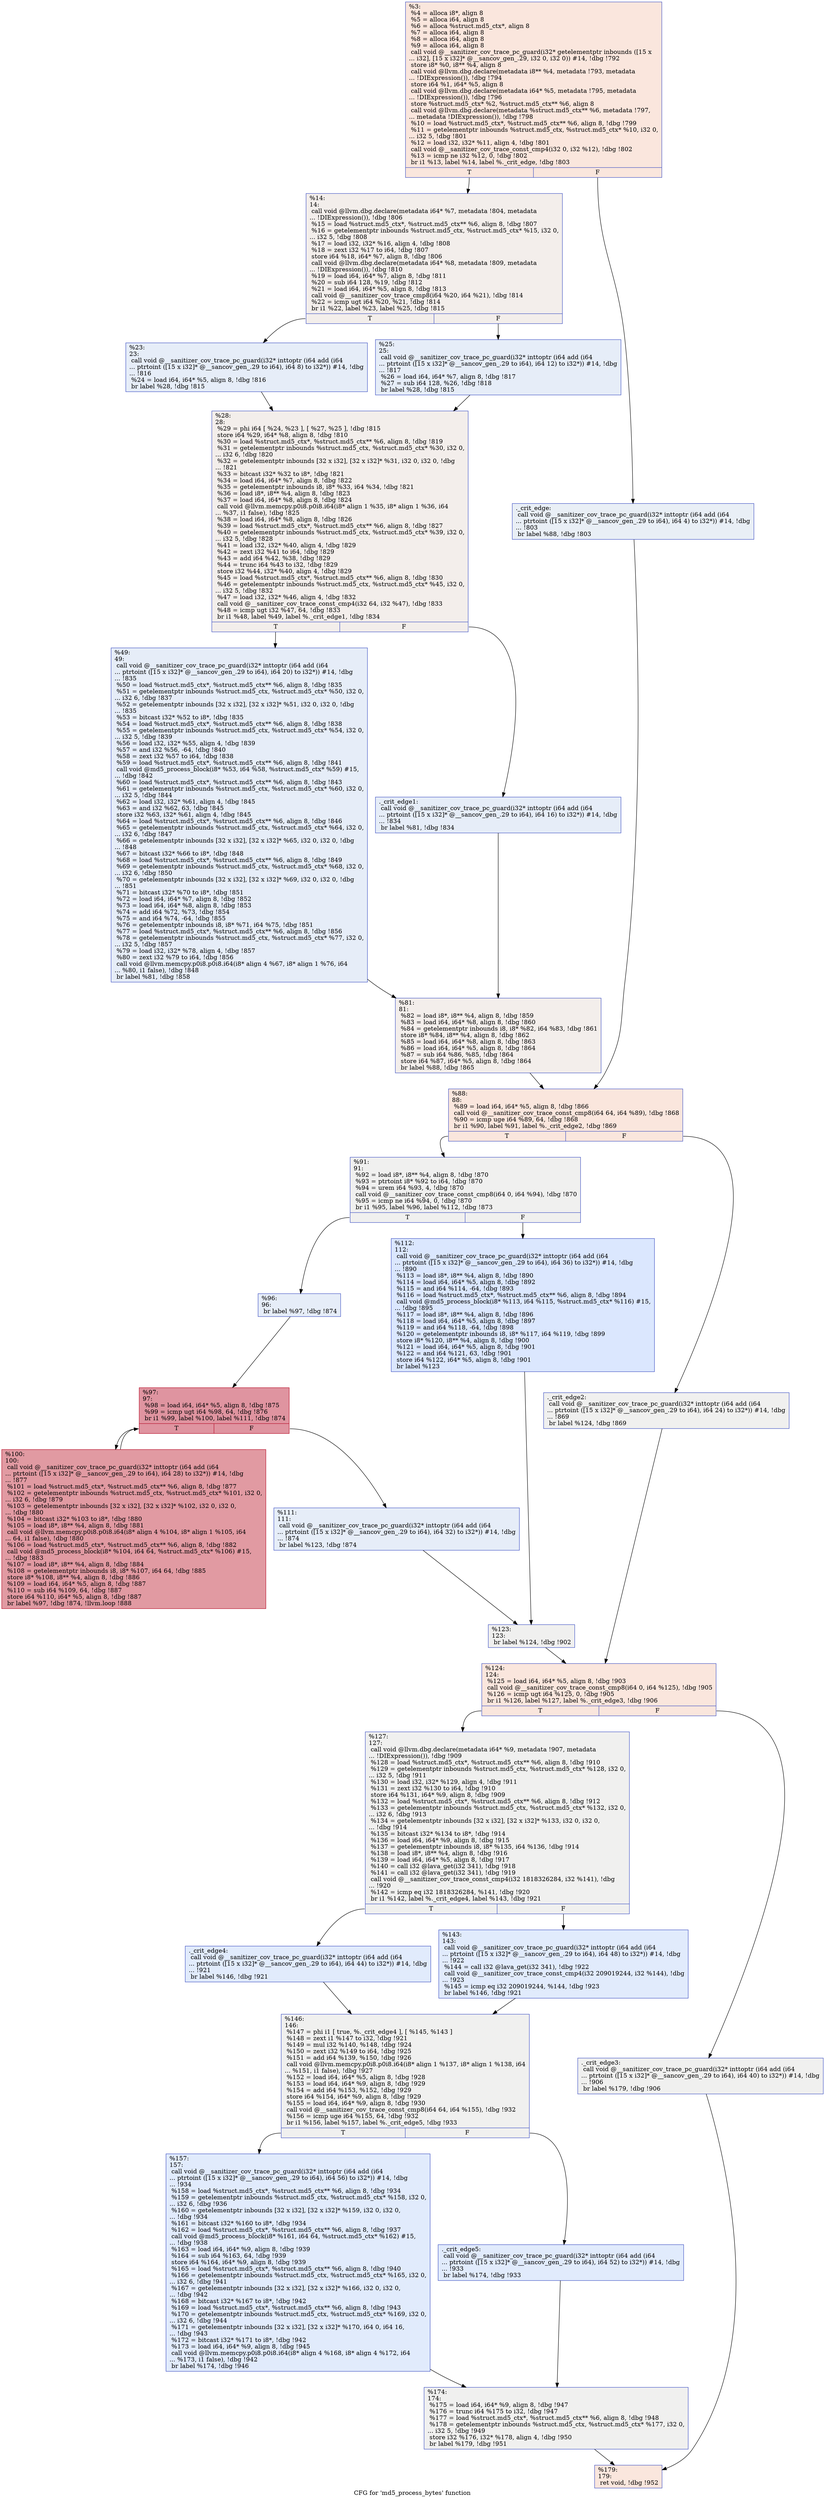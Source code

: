 digraph "CFG for 'md5_process_bytes' function" {
	label="CFG for 'md5_process_bytes' function";

	Node0x555555808760 [shape=record,color="#3d50c3ff", style=filled, fillcolor="#f3c7b170",label="{%3:\l  %4 = alloca i8*, align 8\l  %5 = alloca i64, align 8\l  %6 = alloca %struct.md5_ctx*, align 8\l  %7 = alloca i64, align 8\l  %8 = alloca i64, align 8\l  %9 = alloca i64, align 8\l  call void @__sanitizer_cov_trace_pc_guard(i32* getelementptr inbounds ([15 x\l... i32], [15 x i32]* @__sancov_gen_.29, i32 0, i32 0)) #14, !dbg !792\l  store i8* %0, i8** %4, align 8\l  call void @llvm.dbg.declare(metadata i8** %4, metadata !793, metadata\l... !DIExpression()), !dbg !794\l  store i64 %1, i64* %5, align 8\l  call void @llvm.dbg.declare(metadata i64* %5, metadata !795, metadata\l... !DIExpression()), !dbg !796\l  store %struct.md5_ctx* %2, %struct.md5_ctx** %6, align 8\l  call void @llvm.dbg.declare(metadata %struct.md5_ctx** %6, metadata !797,\l... metadata !DIExpression()), !dbg !798\l  %10 = load %struct.md5_ctx*, %struct.md5_ctx** %6, align 8, !dbg !799\l  %11 = getelementptr inbounds %struct.md5_ctx, %struct.md5_ctx* %10, i32 0,\l... i32 5, !dbg !801\l  %12 = load i32, i32* %11, align 4, !dbg !801\l  call void @__sanitizer_cov_trace_const_cmp4(i32 0, i32 %12), !dbg !802\l  %13 = icmp ne i32 %12, 0, !dbg !802\l  br i1 %13, label %14, label %._crit_edge, !dbg !803\l|{<s0>T|<s1>F}}"];
	Node0x555555808760:s0 -> Node0x555555808a20;
	Node0x555555808760:s1 -> Node0x5555558089d0;
	Node0x5555558089d0 [shape=record,color="#3d50c3ff", style=filled, fillcolor="#cedaeb70",label="{._crit_edge:                                      \l  call void @__sanitizer_cov_trace_pc_guard(i32* inttoptr (i64 add (i64\l... ptrtoint ([15 x i32]* @__sancov_gen_.29 to i64), i64 4) to i32*)) #14, !dbg\l... !803\l  br label %88, !dbg !803\l}"];
	Node0x5555558089d0 -> Node0x555555808c50;
	Node0x555555808a20 [shape=record,color="#3d50c3ff", style=filled, fillcolor="#e5d8d170",label="{%14:\l14:                                               \l  call void @llvm.dbg.declare(metadata i64* %7, metadata !804, metadata\l... !DIExpression()), !dbg !806\l  %15 = load %struct.md5_ctx*, %struct.md5_ctx** %6, align 8, !dbg !807\l  %16 = getelementptr inbounds %struct.md5_ctx, %struct.md5_ctx* %15, i32 0,\l... i32 5, !dbg !808\l  %17 = load i32, i32* %16, align 4, !dbg !808\l  %18 = zext i32 %17 to i64, !dbg !807\l  store i64 %18, i64* %7, align 8, !dbg !806\l  call void @llvm.dbg.declare(metadata i64* %8, metadata !809, metadata\l... !DIExpression()), !dbg !810\l  %19 = load i64, i64* %7, align 8, !dbg !811\l  %20 = sub i64 128, %19, !dbg !812\l  %21 = load i64, i64* %5, align 8, !dbg !813\l  call void @__sanitizer_cov_trace_cmp8(i64 %20, i64 %21), !dbg !814\l  %22 = icmp ugt i64 %20, %21, !dbg !814\l  br i1 %22, label %23, label %25, !dbg !815\l|{<s0>T|<s1>F}}"];
	Node0x555555808a20:s0 -> Node0x555555808a70;
	Node0x555555808a20:s1 -> Node0x555555808ac0;
	Node0x555555808a70 [shape=record,color="#3d50c3ff", style=filled, fillcolor="#c7d7f070",label="{%23:\l23:                                               \l  call void @__sanitizer_cov_trace_pc_guard(i32* inttoptr (i64 add (i64\l... ptrtoint ([15 x i32]* @__sancov_gen_.29 to i64), i64 8) to i32*)) #14, !dbg\l... !816\l  %24 = load i64, i64* %5, align 8, !dbg !816\l  br label %28, !dbg !815\l}"];
	Node0x555555808a70 -> Node0x555555808b10;
	Node0x555555808ac0 [shape=record,color="#3d50c3ff", style=filled, fillcolor="#c7d7f070",label="{%25:\l25:                                               \l  call void @__sanitizer_cov_trace_pc_guard(i32* inttoptr (i64 add (i64\l... ptrtoint ([15 x i32]* @__sancov_gen_.29 to i64), i64 12) to i32*)) #14, !dbg\l... !817\l  %26 = load i64, i64* %7, align 8, !dbg !817\l  %27 = sub i64 128, %26, !dbg !818\l  br label %28, !dbg !815\l}"];
	Node0x555555808ac0 -> Node0x555555808b10;
	Node0x555555808b10 [shape=record,color="#3d50c3ff", style=filled, fillcolor="#e5d8d170",label="{%28:\l28:                                               \l  %29 = phi i64 [ %24, %23 ], [ %27, %25 ], !dbg !815\l  store i64 %29, i64* %8, align 8, !dbg !810\l  %30 = load %struct.md5_ctx*, %struct.md5_ctx** %6, align 8, !dbg !819\l  %31 = getelementptr inbounds %struct.md5_ctx, %struct.md5_ctx* %30, i32 0,\l... i32 6, !dbg !820\l  %32 = getelementptr inbounds [32 x i32], [32 x i32]* %31, i32 0, i32 0, !dbg\l... !821\l  %33 = bitcast i32* %32 to i8*, !dbg !821\l  %34 = load i64, i64* %7, align 8, !dbg !822\l  %35 = getelementptr inbounds i8, i8* %33, i64 %34, !dbg !821\l  %36 = load i8*, i8** %4, align 8, !dbg !823\l  %37 = load i64, i64* %8, align 8, !dbg !824\l  call void @llvm.memcpy.p0i8.p0i8.i64(i8* align 1 %35, i8* align 1 %36, i64\l... %37, i1 false), !dbg !825\l  %38 = load i64, i64* %8, align 8, !dbg !826\l  %39 = load %struct.md5_ctx*, %struct.md5_ctx** %6, align 8, !dbg !827\l  %40 = getelementptr inbounds %struct.md5_ctx, %struct.md5_ctx* %39, i32 0,\l... i32 5, !dbg !828\l  %41 = load i32, i32* %40, align 4, !dbg !829\l  %42 = zext i32 %41 to i64, !dbg !829\l  %43 = add i64 %42, %38, !dbg !829\l  %44 = trunc i64 %43 to i32, !dbg !829\l  store i32 %44, i32* %40, align 4, !dbg !829\l  %45 = load %struct.md5_ctx*, %struct.md5_ctx** %6, align 8, !dbg !830\l  %46 = getelementptr inbounds %struct.md5_ctx, %struct.md5_ctx* %45, i32 0,\l... i32 5, !dbg !832\l  %47 = load i32, i32* %46, align 4, !dbg !832\l  call void @__sanitizer_cov_trace_const_cmp4(i32 64, i32 %47), !dbg !833\l  %48 = icmp ugt i32 %47, 64, !dbg !833\l  br i1 %48, label %49, label %._crit_edge1, !dbg !834\l|{<s0>T|<s1>F}}"];
	Node0x555555808b10:s0 -> Node0x555555808bb0;
	Node0x555555808b10:s1 -> Node0x555555808b60;
	Node0x555555808b60 [shape=record,color="#3d50c3ff", style=filled, fillcolor="#c7d7f070",label="{._crit_edge1:                                     \l  call void @__sanitizer_cov_trace_pc_guard(i32* inttoptr (i64 add (i64\l... ptrtoint ([15 x i32]* @__sancov_gen_.29 to i64), i64 16) to i32*)) #14, !dbg\l... !834\l  br label %81, !dbg !834\l}"];
	Node0x555555808b60 -> Node0x555555808c00;
	Node0x555555808bb0 [shape=record,color="#3d50c3ff", style=filled, fillcolor="#c7d7f070",label="{%49:\l49:                                               \l  call void @__sanitizer_cov_trace_pc_guard(i32* inttoptr (i64 add (i64\l... ptrtoint ([15 x i32]* @__sancov_gen_.29 to i64), i64 20) to i32*)) #14, !dbg\l... !835\l  %50 = load %struct.md5_ctx*, %struct.md5_ctx** %6, align 8, !dbg !835\l  %51 = getelementptr inbounds %struct.md5_ctx, %struct.md5_ctx* %50, i32 0,\l... i32 6, !dbg !837\l  %52 = getelementptr inbounds [32 x i32], [32 x i32]* %51, i32 0, i32 0, !dbg\l... !835\l  %53 = bitcast i32* %52 to i8*, !dbg !835\l  %54 = load %struct.md5_ctx*, %struct.md5_ctx** %6, align 8, !dbg !838\l  %55 = getelementptr inbounds %struct.md5_ctx, %struct.md5_ctx* %54, i32 0,\l... i32 5, !dbg !839\l  %56 = load i32, i32* %55, align 4, !dbg !839\l  %57 = and i32 %56, -64, !dbg !840\l  %58 = zext i32 %57 to i64, !dbg !838\l  %59 = load %struct.md5_ctx*, %struct.md5_ctx** %6, align 8, !dbg !841\l  call void @md5_process_block(i8* %53, i64 %58, %struct.md5_ctx* %59) #15,\l... !dbg !842\l  %60 = load %struct.md5_ctx*, %struct.md5_ctx** %6, align 8, !dbg !843\l  %61 = getelementptr inbounds %struct.md5_ctx, %struct.md5_ctx* %60, i32 0,\l... i32 5, !dbg !844\l  %62 = load i32, i32* %61, align 4, !dbg !845\l  %63 = and i32 %62, 63, !dbg !845\l  store i32 %63, i32* %61, align 4, !dbg !845\l  %64 = load %struct.md5_ctx*, %struct.md5_ctx** %6, align 8, !dbg !846\l  %65 = getelementptr inbounds %struct.md5_ctx, %struct.md5_ctx* %64, i32 0,\l... i32 6, !dbg !847\l  %66 = getelementptr inbounds [32 x i32], [32 x i32]* %65, i32 0, i32 0, !dbg\l... !848\l  %67 = bitcast i32* %66 to i8*, !dbg !848\l  %68 = load %struct.md5_ctx*, %struct.md5_ctx** %6, align 8, !dbg !849\l  %69 = getelementptr inbounds %struct.md5_ctx, %struct.md5_ctx* %68, i32 0,\l... i32 6, !dbg !850\l  %70 = getelementptr inbounds [32 x i32], [32 x i32]* %69, i32 0, i32 0, !dbg\l... !851\l  %71 = bitcast i32* %70 to i8*, !dbg !851\l  %72 = load i64, i64* %7, align 8, !dbg !852\l  %73 = load i64, i64* %8, align 8, !dbg !853\l  %74 = add i64 %72, %73, !dbg !854\l  %75 = and i64 %74, -64, !dbg !855\l  %76 = getelementptr inbounds i8, i8* %71, i64 %75, !dbg !851\l  %77 = load %struct.md5_ctx*, %struct.md5_ctx** %6, align 8, !dbg !856\l  %78 = getelementptr inbounds %struct.md5_ctx, %struct.md5_ctx* %77, i32 0,\l... i32 5, !dbg !857\l  %79 = load i32, i32* %78, align 4, !dbg !857\l  %80 = zext i32 %79 to i64, !dbg !856\l  call void @llvm.memcpy.p0i8.p0i8.i64(i8* align 4 %67, i8* align 1 %76, i64\l... %80, i1 false), !dbg !848\l  br label %81, !dbg !858\l}"];
	Node0x555555808bb0 -> Node0x555555808c00;
	Node0x555555808c00 [shape=record,color="#3d50c3ff", style=filled, fillcolor="#e5d8d170",label="{%81:\l81:                                               \l  %82 = load i8*, i8** %4, align 8, !dbg !859\l  %83 = load i64, i64* %8, align 8, !dbg !860\l  %84 = getelementptr inbounds i8, i8* %82, i64 %83, !dbg !861\l  store i8* %84, i8** %4, align 8, !dbg !862\l  %85 = load i64, i64* %8, align 8, !dbg !863\l  %86 = load i64, i64* %5, align 8, !dbg !864\l  %87 = sub i64 %86, %85, !dbg !864\l  store i64 %87, i64* %5, align 8, !dbg !864\l  br label %88, !dbg !865\l}"];
	Node0x555555808c00 -> Node0x555555808c50;
	Node0x555555808c50 [shape=record,color="#3d50c3ff", style=filled, fillcolor="#f3c7b170",label="{%88:\l88:                                               \l  %89 = load i64, i64* %5, align 8, !dbg !866\l  call void @__sanitizer_cov_trace_const_cmp8(i64 64, i64 %89), !dbg !868\l  %90 = icmp uge i64 %89, 64, !dbg !868\l  br i1 %90, label %91, label %._crit_edge2, !dbg !869\l|{<s0>T|<s1>F}}"];
	Node0x555555808c50:s0 -> Node0x555555808cf0;
	Node0x555555808c50:s1 -> Node0x555555808ca0;
	Node0x555555808ca0 [shape=record,color="#3d50c3ff", style=filled, fillcolor="#dedcdb70",label="{._crit_edge2:                                     \l  call void @__sanitizer_cov_trace_pc_guard(i32* inttoptr (i64 add (i64\l... ptrtoint ([15 x i32]* @__sancov_gen_.29 to i64), i64 24) to i32*)) #14, !dbg\l... !869\l  br label %124, !dbg !869\l}"];
	Node0x555555808ca0 -> Node0x555555808f20;
	Node0x555555808cf0 [shape=record,color="#3d50c3ff", style=filled, fillcolor="#dedcdb70",label="{%91:\l91:                                               \l  %92 = load i8*, i8** %4, align 8, !dbg !870\l  %93 = ptrtoint i8* %92 to i64, !dbg !870\l  %94 = urem i64 %93, 4, !dbg !870\l  call void @__sanitizer_cov_trace_const_cmp8(i64 0, i64 %94), !dbg !870\l  %95 = icmp ne i64 %94, 0, !dbg !870\l  br i1 %95, label %96, label %112, !dbg !873\l|{<s0>T|<s1>F}}"];
	Node0x555555808cf0:s0 -> Node0x555555808d40;
	Node0x555555808cf0:s1 -> Node0x555555808e80;
	Node0x555555808d40 [shape=record,color="#3d50c3ff", style=filled, fillcolor="#c7d7f070",label="{%96:\l96:                                               \l  br label %97, !dbg !874\l}"];
	Node0x555555808d40 -> Node0x555555808d90;
	Node0x555555808d90 [shape=record,color="#b70d28ff", style=filled, fillcolor="#b70d2870",label="{%97:\l97:                                               \l  %98 = load i64, i64* %5, align 8, !dbg !875\l  %99 = icmp ugt i64 %98, 64, !dbg !876\l  br i1 %99, label %100, label %111, !dbg !874\l|{<s0>T|<s1>F}}"];
	Node0x555555808d90:s0 -> Node0x555555808de0;
	Node0x555555808d90:s1 -> Node0x555555808e30;
	Node0x555555808de0 [shape=record,color="#b70d28ff", style=filled, fillcolor="#bb1b2c70",label="{%100:\l100:                                              \l  call void @__sanitizer_cov_trace_pc_guard(i32* inttoptr (i64 add (i64\l... ptrtoint ([15 x i32]* @__sancov_gen_.29 to i64), i64 28) to i32*)) #14, !dbg\l... !877\l  %101 = load %struct.md5_ctx*, %struct.md5_ctx** %6, align 8, !dbg !877\l  %102 = getelementptr inbounds %struct.md5_ctx, %struct.md5_ctx* %101, i32 0,\l... i32 6, !dbg !879\l  %103 = getelementptr inbounds [32 x i32], [32 x i32]* %102, i32 0, i32 0,\l... !dbg !880\l  %104 = bitcast i32* %103 to i8*, !dbg !880\l  %105 = load i8*, i8** %4, align 8, !dbg !881\l  call void @llvm.memcpy.p0i8.p0i8.i64(i8* align 4 %104, i8* align 1 %105, i64\l... 64, i1 false), !dbg !880\l  %106 = load %struct.md5_ctx*, %struct.md5_ctx** %6, align 8, !dbg !882\l  call void @md5_process_block(i8* %104, i64 64, %struct.md5_ctx* %106) #15,\l... !dbg !883\l  %107 = load i8*, i8** %4, align 8, !dbg !884\l  %108 = getelementptr inbounds i8, i8* %107, i64 64, !dbg !885\l  store i8* %108, i8** %4, align 8, !dbg !886\l  %109 = load i64, i64* %5, align 8, !dbg !887\l  %110 = sub i64 %109, 64, !dbg !887\l  store i64 %110, i64* %5, align 8, !dbg !887\l  br label %97, !dbg !874, !llvm.loop !888\l}"];
	Node0x555555808de0 -> Node0x555555808d90;
	Node0x555555808e30 [shape=record,color="#3d50c3ff", style=filled, fillcolor="#c7d7f070",label="{%111:\l111:                                              \l  call void @__sanitizer_cov_trace_pc_guard(i32* inttoptr (i64 add (i64\l... ptrtoint ([15 x i32]* @__sancov_gen_.29 to i64), i64 32) to i32*)) #14, !dbg\l... !874\l  br label %123, !dbg !874\l}"];
	Node0x555555808e30 -> Node0x555555808ed0;
	Node0x555555808e80 [shape=record,color="#3d50c3ff", style=filled, fillcolor="#aec9fc70",label="{%112:\l112:                                              \l  call void @__sanitizer_cov_trace_pc_guard(i32* inttoptr (i64 add (i64\l... ptrtoint ([15 x i32]* @__sancov_gen_.29 to i64), i64 36) to i32*)) #14, !dbg\l... !890\l  %113 = load i8*, i8** %4, align 8, !dbg !890\l  %114 = load i64, i64* %5, align 8, !dbg !892\l  %115 = and i64 %114, -64, !dbg !893\l  %116 = load %struct.md5_ctx*, %struct.md5_ctx** %6, align 8, !dbg !894\l  call void @md5_process_block(i8* %113, i64 %115, %struct.md5_ctx* %116) #15,\l... !dbg !895\l  %117 = load i8*, i8** %4, align 8, !dbg !896\l  %118 = load i64, i64* %5, align 8, !dbg !897\l  %119 = and i64 %118, -64, !dbg !898\l  %120 = getelementptr inbounds i8, i8* %117, i64 %119, !dbg !899\l  store i8* %120, i8** %4, align 8, !dbg !900\l  %121 = load i64, i64* %5, align 8, !dbg !901\l  %122 = and i64 %121, 63, !dbg !901\l  store i64 %122, i64* %5, align 8, !dbg !901\l  br label %123\l}"];
	Node0x555555808e80 -> Node0x555555808ed0;
	Node0x555555808ed0 [shape=record,color="#3d50c3ff", style=filled, fillcolor="#dedcdb70",label="{%123:\l123:                                              \l  br label %124, !dbg !902\l}"];
	Node0x555555808ed0 -> Node0x555555808f20;
	Node0x555555808f20 [shape=record,color="#3d50c3ff", style=filled, fillcolor="#f3c7b170",label="{%124:\l124:                                              \l  %125 = load i64, i64* %5, align 8, !dbg !903\l  call void @__sanitizer_cov_trace_const_cmp8(i64 0, i64 %125), !dbg !905\l  %126 = icmp ugt i64 %125, 0, !dbg !905\l  br i1 %126, label %127, label %._crit_edge3, !dbg !906\l|{<s0>T|<s1>F}}"];
	Node0x555555808f20:s0 -> Node0x555555808fc0;
	Node0x555555808f20:s1 -> Node0x555555808f70;
	Node0x555555808f70 [shape=record,color="#3d50c3ff", style=filled, fillcolor="#dedcdb70",label="{._crit_edge3:                                     \l  call void @__sanitizer_cov_trace_pc_guard(i32* inttoptr (i64 add (i64\l... ptrtoint ([15 x i32]* @__sancov_gen_.29 to i64), i64 40) to i32*)) #14, !dbg\l... !906\l  br label %179, !dbg !906\l}"];
	Node0x555555808f70 -> Node0x5555558091f0;
	Node0x555555808fc0 [shape=record,color="#3d50c3ff", style=filled, fillcolor="#dedcdb70",label="{%127:\l127:                                              \l  call void @llvm.dbg.declare(metadata i64* %9, metadata !907, metadata\l... !DIExpression()), !dbg !909\l  %128 = load %struct.md5_ctx*, %struct.md5_ctx** %6, align 8, !dbg !910\l  %129 = getelementptr inbounds %struct.md5_ctx, %struct.md5_ctx* %128, i32 0,\l... i32 5, !dbg !911\l  %130 = load i32, i32* %129, align 4, !dbg !911\l  %131 = zext i32 %130 to i64, !dbg !910\l  store i64 %131, i64* %9, align 8, !dbg !909\l  %132 = load %struct.md5_ctx*, %struct.md5_ctx** %6, align 8, !dbg !912\l  %133 = getelementptr inbounds %struct.md5_ctx, %struct.md5_ctx* %132, i32 0,\l... i32 6, !dbg !913\l  %134 = getelementptr inbounds [32 x i32], [32 x i32]* %133, i32 0, i32 0,\l... !dbg !914\l  %135 = bitcast i32* %134 to i8*, !dbg !914\l  %136 = load i64, i64* %9, align 8, !dbg !915\l  %137 = getelementptr inbounds i8, i8* %135, i64 %136, !dbg !914\l  %138 = load i8*, i8** %4, align 8, !dbg !916\l  %139 = load i64, i64* %5, align 8, !dbg !917\l  %140 = call i32 @lava_get(i32 341), !dbg !918\l  %141 = call i32 @lava_get(i32 341), !dbg !919\l  call void @__sanitizer_cov_trace_const_cmp4(i32 1818326284, i32 %141), !dbg\l... !920\l  %142 = icmp eq i32 1818326284, %141, !dbg !920\l  br i1 %142, label %._crit_edge4, label %143, !dbg !921\l|{<s0>T|<s1>F}}"];
	Node0x555555808fc0:s0 -> Node0x555555809010;
	Node0x555555808fc0:s1 -> Node0x555555809060;
	Node0x555555809010 [shape=record,color="#3d50c3ff", style=filled, fillcolor="#bbd1f870",label="{._crit_edge4:                                     \l  call void @__sanitizer_cov_trace_pc_guard(i32* inttoptr (i64 add (i64\l... ptrtoint ([15 x i32]* @__sancov_gen_.29 to i64), i64 44) to i32*)) #14, !dbg\l... !921\l  br label %146, !dbg !921\l}"];
	Node0x555555809010 -> Node0x5555558090b0;
	Node0x555555809060 [shape=record,color="#3d50c3ff", style=filled, fillcolor="#bbd1f870",label="{%143:\l143:                                              \l  call void @__sanitizer_cov_trace_pc_guard(i32* inttoptr (i64 add (i64\l... ptrtoint ([15 x i32]* @__sancov_gen_.29 to i64), i64 48) to i32*)) #14, !dbg\l... !922\l  %144 = call i32 @lava_get(i32 341), !dbg !922\l  call void @__sanitizer_cov_trace_const_cmp4(i32 209019244, i32 %144), !dbg\l... !923\l  %145 = icmp eq i32 209019244, %144, !dbg !923\l  br label %146, !dbg !921\l}"];
	Node0x555555809060 -> Node0x5555558090b0;
	Node0x5555558090b0 [shape=record,color="#3d50c3ff", style=filled, fillcolor="#dedcdb70",label="{%146:\l146:                                              \l  %147 = phi i1 [ true, %._crit_edge4 ], [ %145, %143 ]\l  %148 = zext i1 %147 to i32, !dbg !921\l  %149 = mul i32 %140, %148, !dbg !924\l  %150 = zext i32 %149 to i64, !dbg !925\l  %151 = add i64 %139, %150, !dbg !926\l  call void @llvm.memcpy.p0i8.p0i8.i64(i8* align 1 %137, i8* align 1 %138, i64\l... %151, i1 false), !dbg !927\l  %152 = load i64, i64* %5, align 8, !dbg !928\l  %153 = load i64, i64* %9, align 8, !dbg !929\l  %154 = add i64 %153, %152, !dbg !929\l  store i64 %154, i64* %9, align 8, !dbg !929\l  %155 = load i64, i64* %9, align 8, !dbg !930\l  call void @__sanitizer_cov_trace_const_cmp8(i64 64, i64 %155), !dbg !932\l  %156 = icmp uge i64 %155, 64, !dbg !932\l  br i1 %156, label %157, label %._crit_edge5, !dbg !933\l|{<s0>T|<s1>F}}"];
	Node0x5555558090b0:s0 -> Node0x555555809150;
	Node0x5555558090b0:s1 -> Node0x555555809100;
	Node0x555555809100 [shape=record,color="#3d50c3ff", style=filled, fillcolor="#bbd1f870",label="{._crit_edge5:                                     \l  call void @__sanitizer_cov_trace_pc_guard(i32* inttoptr (i64 add (i64\l... ptrtoint ([15 x i32]* @__sancov_gen_.29 to i64), i64 52) to i32*)) #14, !dbg\l... !933\l  br label %174, !dbg !933\l}"];
	Node0x555555809100 -> Node0x5555558091a0;
	Node0x555555809150 [shape=record,color="#3d50c3ff", style=filled, fillcolor="#bbd1f870",label="{%157:\l157:                                              \l  call void @__sanitizer_cov_trace_pc_guard(i32* inttoptr (i64 add (i64\l... ptrtoint ([15 x i32]* @__sancov_gen_.29 to i64), i64 56) to i32*)) #14, !dbg\l... !934\l  %158 = load %struct.md5_ctx*, %struct.md5_ctx** %6, align 8, !dbg !934\l  %159 = getelementptr inbounds %struct.md5_ctx, %struct.md5_ctx* %158, i32 0,\l... i32 6, !dbg !936\l  %160 = getelementptr inbounds [32 x i32], [32 x i32]* %159, i32 0, i32 0,\l... !dbg !934\l  %161 = bitcast i32* %160 to i8*, !dbg !934\l  %162 = load %struct.md5_ctx*, %struct.md5_ctx** %6, align 8, !dbg !937\l  call void @md5_process_block(i8* %161, i64 64, %struct.md5_ctx* %162) #15,\l... !dbg !938\l  %163 = load i64, i64* %9, align 8, !dbg !939\l  %164 = sub i64 %163, 64, !dbg !939\l  store i64 %164, i64* %9, align 8, !dbg !939\l  %165 = load %struct.md5_ctx*, %struct.md5_ctx** %6, align 8, !dbg !940\l  %166 = getelementptr inbounds %struct.md5_ctx, %struct.md5_ctx* %165, i32 0,\l... i32 6, !dbg !941\l  %167 = getelementptr inbounds [32 x i32], [32 x i32]* %166, i32 0, i32 0,\l... !dbg !942\l  %168 = bitcast i32* %167 to i8*, !dbg !942\l  %169 = load %struct.md5_ctx*, %struct.md5_ctx** %6, align 8, !dbg !943\l  %170 = getelementptr inbounds %struct.md5_ctx, %struct.md5_ctx* %169, i32 0,\l... i32 6, !dbg !944\l  %171 = getelementptr inbounds [32 x i32], [32 x i32]* %170, i64 0, i64 16,\l... !dbg !943\l  %172 = bitcast i32* %171 to i8*, !dbg !942\l  %173 = load i64, i64* %9, align 8, !dbg !945\l  call void @llvm.memcpy.p0i8.p0i8.i64(i8* align 4 %168, i8* align 4 %172, i64\l... %173, i1 false), !dbg !942\l  br label %174, !dbg !946\l}"];
	Node0x555555809150 -> Node0x5555558091a0;
	Node0x5555558091a0 [shape=record,color="#3d50c3ff", style=filled, fillcolor="#dedcdb70",label="{%174:\l174:                                              \l  %175 = load i64, i64* %9, align 8, !dbg !947\l  %176 = trunc i64 %175 to i32, !dbg !947\l  %177 = load %struct.md5_ctx*, %struct.md5_ctx** %6, align 8, !dbg !948\l  %178 = getelementptr inbounds %struct.md5_ctx, %struct.md5_ctx* %177, i32 0,\l... i32 5, !dbg !949\l  store i32 %176, i32* %178, align 4, !dbg !950\l  br label %179, !dbg !951\l}"];
	Node0x5555558091a0 -> Node0x5555558091f0;
	Node0x5555558091f0 [shape=record,color="#3d50c3ff", style=filled, fillcolor="#f3c7b170",label="{%179:\l179:                                              \l  ret void, !dbg !952\l}"];
}

